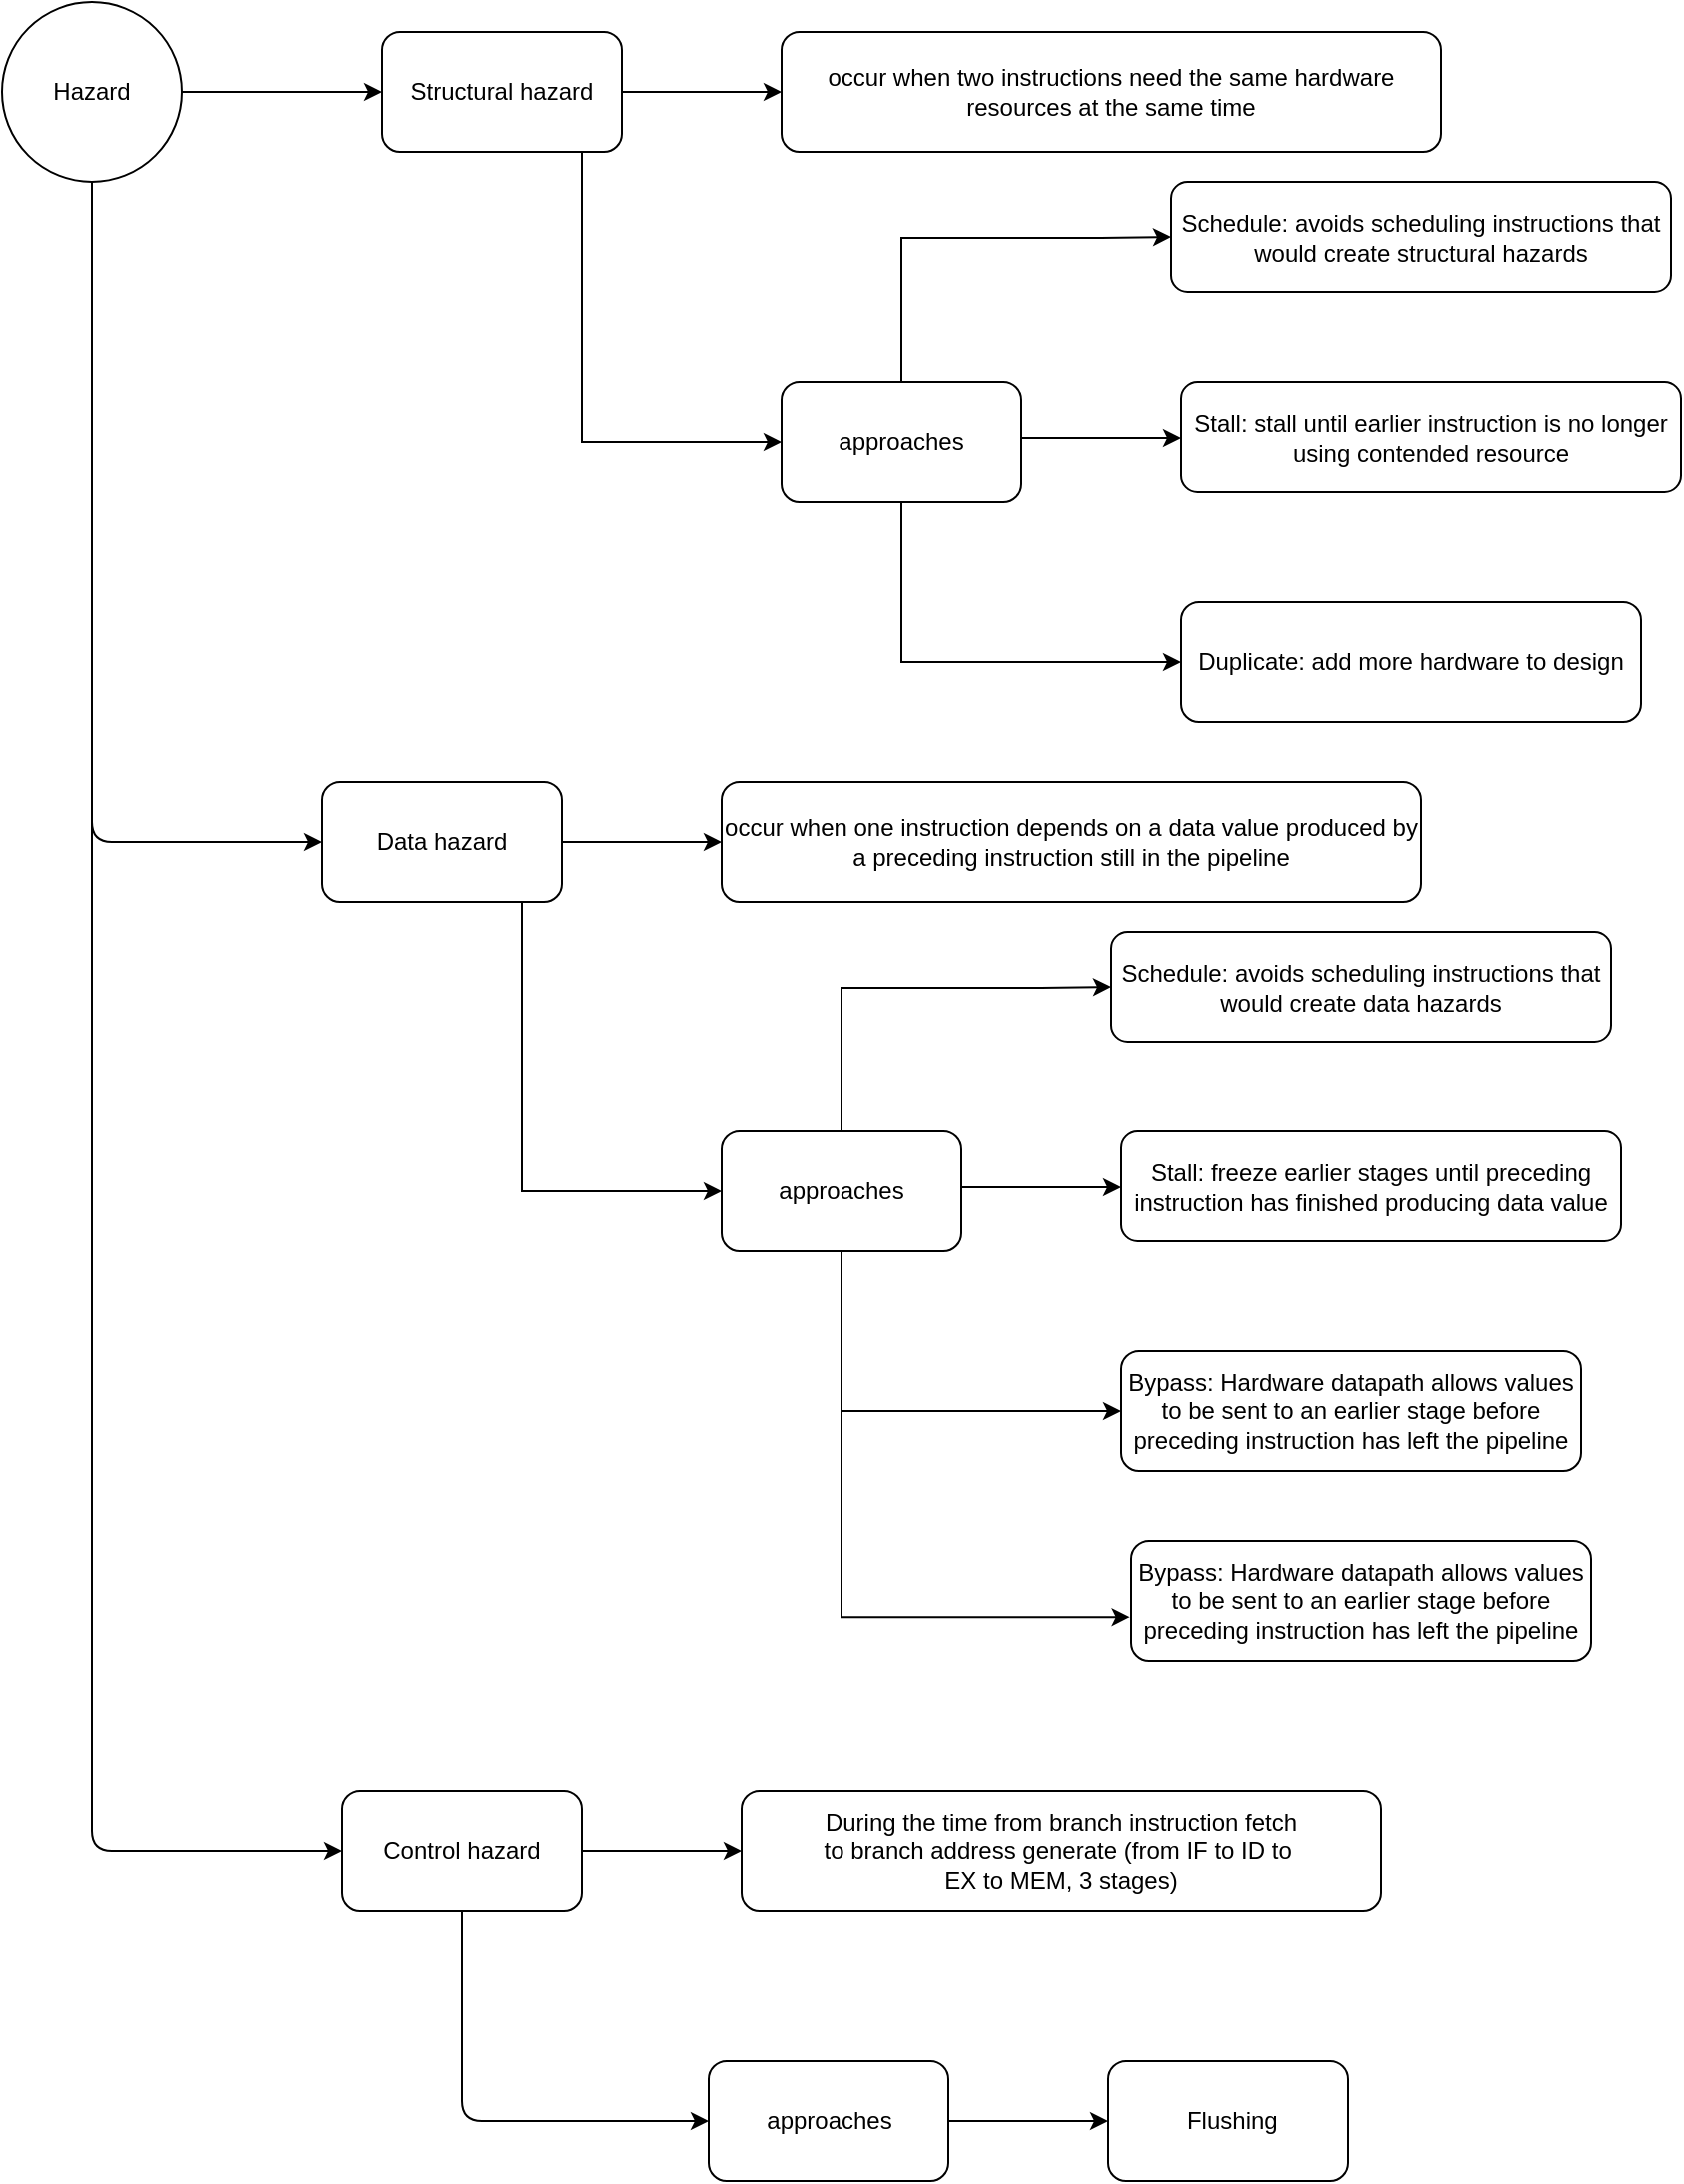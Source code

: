 <mxfile version="10.9.5" type="github"><diagram id="444OUWXSCvziTeL5vZmj" name="Page-1"><mxGraphModel dx="1108" dy="492" grid="1" gridSize="10" guides="1" tooltips="1" connect="1" arrows="1" fold="1" page="1" pageScale="1" pageWidth="827" pageHeight="1169" math="0" shadow="0"><root><mxCell id="0"/><mxCell id="1" parent="0"/><mxCell id="Fvy53myyJn30MOZkzEYp-1" value="Hazard" style="ellipse;whiteSpace=wrap;html=1;aspect=fixed;fontFamily=Helvetica;fontSize=12;fontColor=#000000;align=center;strokeColor=#000000;fillColor=#ffffff;" parent="1" vertex="1"><mxGeometry x="60" y="120" width="90" height="90" as="geometry"/></mxCell><mxCell id="Fvy53myyJn30MOZkzEYp-5" value="" style="edgeStyle=orthogonalEdgeStyle;rounded=0;orthogonalLoop=1;jettySize=auto;html=1;" parent="1" source="Fvy53myyJn30MOZkzEYp-3" target="Fvy53myyJn30MOZkzEYp-4" edge="1"><mxGeometry relative="1" as="geometry"/></mxCell><mxCell id="Fvy53myyJn30MOZkzEYp-7" value="" style="edgeStyle=orthogonalEdgeStyle;rounded=0;orthogonalLoop=1;jettySize=auto;html=1;" parent="1" source="Fvy53myyJn30MOZkzEYp-3" target="Fvy53myyJn30MOZkzEYp-6" edge="1"><mxGeometry relative="1" as="geometry"><Array as="points"><mxPoint x="350" y="340"/></Array></mxGeometry></mxCell><mxCell id="Fvy53myyJn30MOZkzEYp-3" value="Structural hazard" style="rounded=1;whiteSpace=wrap;html=1;" parent="1" vertex="1"><mxGeometry x="250" y="135" width="120" height="60" as="geometry"/></mxCell><mxCell id="Fvy53myyJn30MOZkzEYp-9" value="" style="edgeStyle=orthogonalEdgeStyle;rounded=0;orthogonalLoop=1;jettySize=auto;html=1;entryX=0;entryY=0.5;entryDx=0;entryDy=0;" parent="1" source="Fvy53myyJn30MOZkzEYp-6" target="Fvy53myyJn30MOZkzEYp-8" edge="1"><mxGeometry relative="1" as="geometry"><Array as="points"><mxPoint x="510" y="238"/><mxPoint x="610" y="238"/></Array></mxGeometry></mxCell><mxCell id="Fvy53myyJn30MOZkzEYp-13" value="" style="edgeStyle=orthogonalEdgeStyle;rounded=0;orthogonalLoop=1;jettySize=auto;html=1;" parent="1" source="Fvy53myyJn30MOZkzEYp-6" target="Fvy53myyJn30MOZkzEYp-12" edge="1"><mxGeometry relative="1" as="geometry"><Array as="points"><mxPoint x="510" y="450"/></Array></mxGeometry></mxCell><mxCell id="Fvy53myyJn30MOZkzEYp-6" value="approaches" style="rounded=1;whiteSpace=wrap;html=1;" parent="1" vertex="1"><mxGeometry x="450" y="310" width="120" height="60" as="geometry"/></mxCell><mxCell id="Fvy53myyJn30MOZkzEYp-12" value="Duplicate: add more hardware to design" style="rounded=1;whiteSpace=wrap;html=1;" parent="1" vertex="1"><mxGeometry x="650" y="420" width="230" height="60" as="geometry"/></mxCell><mxCell id="Fvy53myyJn30MOZkzEYp-11" value="" style="edgeStyle=orthogonalEdgeStyle;rounded=0;orthogonalLoop=1;jettySize=auto;html=1;exitX=1;exitY=0.5;exitDx=0;exitDy=0;" parent="1" source="Fvy53myyJn30MOZkzEYp-6" target="Fvy53myyJn30MOZkzEYp-10" edge="1"><mxGeometry relative="1" as="geometry"><Array as="points"><mxPoint x="570" y="338"/></Array></mxGeometry></mxCell><mxCell id="Fvy53myyJn30MOZkzEYp-8" value="Schedule: avoids scheduling instructions that would create structural hazards" style="rounded=1;whiteSpace=wrap;html=1;" parent="1" vertex="1"><mxGeometry x="645" y="210" width="250" height="55" as="geometry"/></mxCell><mxCell id="Fvy53myyJn30MOZkzEYp-10" value="Stall: stall until earlier instruction is no longer using contended resource" style="rounded=1;whiteSpace=wrap;html=1;" parent="1" vertex="1"><mxGeometry x="650" y="310" width="250" height="55" as="geometry"/></mxCell><mxCell id="Fvy53myyJn30MOZkzEYp-4" value="occur when two instructions need the same hardware resources at the same time" style="rounded=1;whiteSpace=wrap;html=1;" parent="1" vertex="1"><mxGeometry x="450" y="135" width="330" height="60" as="geometry"/></mxCell><mxCell id="Fvy53myyJn30MOZkzEYp-19" value="" style="endArrow=classic;html=1;exitX=1;exitY=0.5;exitDx=0;exitDy=0;entryX=0;entryY=0.5;entryDx=0;entryDy=0;" parent="1" source="Fvy53myyJn30MOZkzEYp-1" target="Fvy53myyJn30MOZkzEYp-3" edge="1"><mxGeometry width="50" height="50" relative="1" as="geometry"><mxPoint x="140" y="200" as="sourcePoint"/><mxPoint x="190" y="150" as="targetPoint"/></mxGeometry></mxCell><mxCell id="Fvy53myyJn30MOZkzEYp-20" value="" style="edgeStyle=orthogonalEdgeStyle;rounded=0;orthogonalLoop=1;jettySize=auto;html=1;" parent="1" source="Fvy53myyJn30MOZkzEYp-22" target="Fvy53myyJn30MOZkzEYp-30" edge="1"><mxGeometry relative="1" as="geometry"/></mxCell><mxCell id="Fvy53myyJn30MOZkzEYp-21" value="" style="edgeStyle=orthogonalEdgeStyle;rounded=0;orthogonalLoop=1;jettySize=auto;html=1;" parent="1" source="Fvy53myyJn30MOZkzEYp-22" target="Fvy53myyJn30MOZkzEYp-25" edge="1"><mxGeometry relative="1" as="geometry"><Array as="points"><mxPoint x="320" y="715"/></Array></mxGeometry></mxCell><mxCell id="Fvy53myyJn30MOZkzEYp-22" value="Data hazard" style="rounded=1;whiteSpace=wrap;html=1;" parent="1" vertex="1"><mxGeometry x="220" y="510" width="120" height="60" as="geometry"/></mxCell><mxCell id="Fvy53myyJn30MOZkzEYp-23" value="" style="edgeStyle=orthogonalEdgeStyle;rounded=0;orthogonalLoop=1;jettySize=auto;html=1;entryX=0;entryY=0.5;entryDx=0;entryDy=0;" parent="1" source="Fvy53myyJn30MOZkzEYp-25" target="Fvy53myyJn30MOZkzEYp-28" edge="1"><mxGeometry relative="1" as="geometry"><Array as="points"><mxPoint x="480" y="613"/><mxPoint x="580" y="613"/></Array></mxGeometry></mxCell><mxCell id="Fvy53myyJn30MOZkzEYp-24" value="" style="edgeStyle=orthogonalEdgeStyle;rounded=0;orthogonalLoop=1;jettySize=auto;html=1;" parent="1" source="Fvy53myyJn30MOZkzEYp-25" target="Fvy53myyJn30MOZkzEYp-26" edge="1"><mxGeometry relative="1" as="geometry"><Array as="points"><mxPoint x="480" y="825"/></Array></mxGeometry></mxCell><mxCell id="lghIXXLm-qVgYjg03ONC-2" style="edgeStyle=orthogonalEdgeStyle;rounded=0;orthogonalLoop=1;jettySize=auto;html=1;entryX=-0.003;entryY=0.635;entryDx=0;entryDy=0;entryPerimeter=0;" parent="1" source="Fvy53myyJn30MOZkzEYp-25" target="lghIXXLm-qVgYjg03ONC-1" edge="1"><mxGeometry relative="1" as="geometry"><Array as="points"><mxPoint x="480" y="928"/></Array></mxGeometry></mxCell><mxCell id="Fvy53myyJn30MOZkzEYp-25" value="approaches" style="rounded=1;whiteSpace=wrap;html=1;" parent="1" vertex="1"><mxGeometry x="420" y="685" width="120" height="60" as="geometry"/></mxCell><mxCell id="Fvy53myyJn30MOZkzEYp-26" value="Bypass: Hardware datapath allows values to be sent to an earlier stage before preceding instruction has left the pipeline" style="rounded=1;whiteSpace=wrap;html=1;" parent="1" vertex="1"><mxGeometry x="620" y="795" width="230" height="60" as="geometry"/></mxCell><mxCell id="Fvy53myyJn30MOZkzEYp-27" value="" style="edgeStyle=orthogonalEdgeStyle;rounded=0;orthogonalLoop=1;jettySize=auto;html=1;exitX=1;exitY=0.5;exitDx=0;exitDy=0;" parent="1" source="Fvy53myyJn30MOZkzEYp-25" target="Fvy53myyJn30MOZkzEYp-29" edge="1"><mxGeometry relative="1" as="geometry"><Array as="points"><mxPoint x="540" y="713"/></Array></mxGeometry></mxCell><mxCell id="Fvy53myyJn30MOZkzEYp-28" value="Schedule: avoids scheduling instructions that would create data hazards" style="rounded=1;whiteSpace=wrap;html=1;" parent="1" vertex="1"><mxGeometry x="615" y="585" width="250" height="55" as="geometry"/></mxCell><mxCell id="Fvy53myyJn30MOZkzEYp-29" value="Stall: freeze earlier stages until preceding instruction has finished producing data value" style="rounded=1;whiteSpace=wrap;html=1;" parent="1" vertex="1"><mxGeometry x="620" y="685" width="250" height="55" as="geometry"/></mxCell><mxCell id="Fvy53myyJn30MOZkzEYp-30" value="occur when one instruction depends on a data value produced by a preceding instruction still in the pipeline" style="rounded=1;whiteSpace=wrap;html=1;" parent="1" vertex="1"><mxGeometry x="420" y="510" width="350" height="60" as="geometry"/></mxCell><mxCell id="Fvy53myyJn30MOZkzEYp-31" value="" style="endArrow=classic;html=1;exitX=0.5;exitY=1;exitDx=0;exitDy=0;entryX=0;entryY=0.5;entryDx=0;entryDy=0;" parent="1" source="Fvy53myyJn30MOZkzEYp-1" target="Fvy53myyJn30MOZkzEYp-22" edge="1"><mxGeometry width="50" height="50" relative="1" as="geometry"><mxPoint x="90" y="330" as="sourcePoint"/><mxPoint x="140" y="280" as="targetPoint"/><Array as="points"><mxPoint x="105" y="540"/></Array></mxGeometry></mxCell><mxCell id="lghIXXLm-qVgYjg03ONC-1" value="Bypass: Hardware datapath allows values to be sent to an earlier stage before preceding instruction has left the pipeline" style="rounded=1;whiteSpace=wrap;html=1;" parent="1" vertex="1"><mxGeometry x="625" y="890" width="230" height="60" as="geometry"/></mxCell><mxCell id="JI-KMtG7b-R7Ea4J-B2s-4" value="" style="edgeStyle=orthogonalEdgeStyle;rounded=0;orthogonalLoop=1;jettySize=auto;html=1;" parent="1" source="JI-KMtG7b-R7Ea4J-B2s-1" target="JI-KMtG7b-R7Ea4J-B2s-3" edge="1"><mxGeometry relative="1" as="geometry"/></mxCell><mxCell id="JI-KMtG7b-R7Ea4J-B2s-1" value="Control hazard" style="rounded=1;whiteSpace=wrap;html=1;" parent="1" vertex="1"><mxGeometry x="230" y="1015" width="120" height="60" as="geometry"/></mxCell><mxCell id="JI-KMtG7b-R7Ea4J-B2s-3" value="&lt;div&gt;&amp;nbsp;During the time from branch instruction fetch&amp;nbsp;&lt;/div&gt;&lt;div&gt;to branch address generate (from IF to ID to&amp;nbsp;&lt;/div&gt;&lt;div&gt;EX to MEM, 3 stages)&lt;/div&gt;" style="rounded=1;whiteSpace=wrap;html=1;" parent="1" vertex="1"><mxGeometry x="430" y="1015" width="320" height="60" as="geometry"/></mxCell><mxCell id="JI-KMtG7b-R7Ea4J-B2s-2" value="" style="endArrow=classic;html=1;entryX=0;entryY=0.5;entryDx=0;entryDy=0;exitX=0.5;exitY=1;exitDx=0;exitDy=0;" parent="1" source="Fvy53myyJn30MOZkzEYp-1" target="JI-KMtG7b-R7Ea4J-B2s-1" edge="1"><mxGeometry width="50" height="50" relative="1" as="geometry"><mxPoint x="110" y="530" as="sourcePoint"/><mxPoint x="137.5" y="785" as="targetPoint"/><Array as="points"><mxPoint x="105" y="1045"/></Array></mxGeometry></mxCell><mxCell id="JI-KMtG7b-R7Ea4J-B2s-8" value="" style="edgeStyle=orthogonalEdgeStyle;rounded=0;orthogonalLoop=1;jettySize=auto;html=1;" parent="1" source="JI-KMtG7b-R7Ea4J-B2s-5" target="JI-KMtG7b-R7Ea4J-B2s-7" edge="1"><mxGeometry relative="1" as="geometry"/></mxCell><mxCell id="JI-KMtG7b-R7Ea4J-B2s-5" value="approaches" style="rounded=1;whiteSpace=wrap;html=1;" parent="1" vertex="1"><mxGeometry x="413.5" y="1150" width="120" height="60" as="geometry"/></mxCell><mxCell id="JI-KMtG7b-R7Ea4J-B2s-7" value="&amp;nbsp;Flushing" style="rounded=1;whiteSpace=wrap;html=1;" parent="1" vertex="1"><mxGeometry x="613.5" y="1150" width="120" height="60" as="geometry"/></mxCell><mxCell id="JI-KMtG7b-R7Ea4J-B2s-9" value="" style="endArrow=classic;html=1;entryX=0;entryY=0.5;entryDx=0;entryDy=0;exitX=0.5;exitY=1;exitDx=0;exitDy=0;" parent="1" source="JI-KMtG7b-R7Ea4J-B2s-1" target="JI-KMtG7b-R7Ea4J-B2s-5" edge="1"><mxGeometry width="50" height="50" relative="1" as="geometry"><mxPoint x="60" y="1280" as="sourcePoint"/><mxPoint x="110" y="1230" as="targetPoint"/><Array as="points"><mxPoint x="290" y="1180"/></Array></mxGeometry></mxCell></root></mxGraphModel></diagram><diagram id="W2txUV-It-cWoV1YUg5X" name="0: Song Player"><mxGraphModel dx="1847" dy="738" grid="1" gridSize="10" guides="1" tooltips="1" connect="1" arrows="1" fold="1" page="1" pageScale="1" pageWidth="827" pageHeight="1169" math="0" shadow="0"><root><mxCell id="G62INb8SMz4q-HwQukzS-0"/><mxCell id="G62INb8SMz4q-HwQukzS-1" parent="G62INb8SMz4q-HwQukzS-0"/><mxCell id="epJU50xQaRLbisFuBL7s-16" style="edgeStyle=none;rounded=0;orthogonalLoop=1;jettySize=auto;html=1;entryX=0.611;entryY=0;entryDx=0;entryDy=0;entryPerimeter=0;" edge="1" parent="G62INb8SMz4q-HwQukzS-1" source="epJU50xQaRLbisFuBL7s-0" target="epJU50xQaRLbisFuBL7s-5"><mxGeometry relative="1" as="geometry"/></mxCell><mxCell id="epJU50xQaRLbisFuBL7s-0" value="利用Mega32的定时器产生播放器需要的各种频率" style="rounded=1;whiteSpace=wrap;html=1;" vertex="1" parent="G62INb8SMz4q-HwQukzS-1"><mxGeometry x="248" y="260" width="150" height="60" as="geometry"/></mxCell><mxCell id="epJU50xQaRLbisFuBL7s-13" style="edgeStyle=none;rounded=0;orthogonalLoop=1;jettySize=auto;html=1;entryX=0.75;entryY=0;entryDx=0;entryDy=0;" edge="1" parent="G62INb8SMz4q-HwQukzS-1" source="epJU50xQaRLbisFuBL7s-1" target="epJU50xQaRLbisFuBL7s-4"><mxGeometry relative="1" as="geometry"/></mxCell><mxCell id="epJU50xQaRLbisFuBL7s-14" style="edgeStyle=none;rounded=0;orthogonalLoop=1;jettySize=auto;html=1;entryX=0.25;entryY=0;entryDx=0;entryDy=0;" edge="1" parent="G62INb8SMz4q-HwQukzS-1" source="epJU50xQaRLbisFuBL7s-1" target="epJU50xQaRLbisFuBL7s-0"><mxGeometry relative="1" as="geometry"/></mxCell><mxCell id="epJU50xQaRLbisFuBL7s-1" value="音乐播放功能" style="rounded=1;whiteSpace=wrap;html=1;" vertex="1" parent="G62INb8SMz4q-HwQukzS-1"><mxGeometry x="130" y="140" width="150" height="60" as="geometry"/></mxCell><mxCell id="epJU50xQaRLbisFuBL7s-20" style="edgeStyle=none;rounded=0;orthogonalLoop=1;jettySize=auto;html=1;" edge="1" parent="G62INb8SMz4q-HwQukzS-1" source="epJU50xQaRLbisFuBL7s-2" target="epJU50xQaRLbisFuBL7s-7"><mxGeometry relative="1" as="geometry"/></mxCell><mxCell id="epJU50xQaRLbisFuBL7s-2" value="音乐调速功能" style="rounded=1;whiteSpace=wrap;html=1;" vertex="1" parent="G62INb8SMz4q-HwQukzS-1"><mxGeometry x="525" y="140" width="150" height="60" as="geometry"/></mxCell><mxCell id="epJU50xQaRLbisFuBL7s-11" style="rounded=0;orthogonalLoop=1;jettySize=auto;html=1;" edge="1" parent="G62INb8SMz4q-HwQukzS-1" source="epJU50xQaRLbisFuBL7s-3" target="epJU50xQaRLbisFuBL7s-1"><mxGeometry relative="1" as="geometry"/></mxCell><mxCell id="epJU50xQaRLbisFuBL7s-12" style="edgeStyle=none;rounded=0;orthogonalLoop=1;jettySize=auto;html=1;entryX=0.25;entryY=0;entryDx=0;entryDy=0;" edge="1" parent="G62INb8SMz4q-HwQukzS-1" source="epJU50xQaRLbisFuBL7s-3" target="epJU50xQaRLbisFuBL7s-2"><mxGeometry relative="1" as="geometry"/></mxCell><mxCell id="epJU50xQaRLbisFuBL7s-3" value="&lt;span style=&quot;font-size: 10.5pt&quot;&gt;可预先调速的音乐播放器&lt;/span&gt;" style="rounded=1;whiteSpace=wrap;html=1;" vertex="1" parent="G62INb8SMz4q-HwQukzS-1"><mxGeometry x="320" y="10" width="180" height="60" as="geometry"/></mxCell><mxCell id="epJU50xQaRLbisFuBL7s-15" style="edgeStyle=none;rounded=0;orthogonalLoop=1;jettySize=auto;html=1;entryX=0.444;entryY=0;entryDx=0;entryDy=0;entryPerimeter=0;" edge="1" parent="G62INb8SMz4q-HwQukzS-1" source="epJU50xQaRLbisFuBL7s-4" target="epJU50xQaRLbisFuBL7s-5"><mxGeometry relative="1" as="geometry"/></mxCell><mxCell id="epJU50xQaRLbisFuBL7s-4" value="找到乐曲的简谱" style="rounded=1;whiteSpace=wrap;html=1;" vertex="1" parent="G62INb8SMz4q-HwQukzS-1"><mxGeometry x="20" y="260" width="150" height="60" as="geometry"/></mxCell><mxCell id="epJU50xQaRLbisFuBL7s-17" style="edgeStyle=none;rounded=0;orthogonalLoop=1;jettySize=auto;html=1;" edge="1" parent="G62INb8SMz4q-HwQukzS-1" source="epJU50xQaRLbisFuBL7s-5" target="epJU50xQaRLbisFuBL7s-6"><mxGeometry relative="1" as="geometry"/></mxCell><mxCell id="epJU50xQaRLbisFuBL7s-5" value="编写乐曲对应的音符、节拍数组" style="rounded=1;whiteSpace=wrap;html=1;" vertex="1" parent="G62INb8SMz4q-HwQukzS-1"><mxGeometry x="115" y="385" width="180" height="60" as="geometry"/></mxCell><mxCell id="epJU50xQaRLbisFuBL7s-18" style="edgeStyle=none;rounded=0;orthogonalLoop=1;jettySize=auto;html=1;entryX=0.5;entryY=0;entryDx=0;entryDy=0;" edge="1" parent="G62INb8SMz4q-HwQukzS-1" source="epJU50xQaRLbisFuBL7s-6" target="epJU50xQaRLbisFuBL7s-9"><mxGeometry relative="1" as="geometry"/></mxCell><mxCell id="epJU50xQaRLbisFuBL7s-6" value="编写播放函数" style="rounded=1;whiteSpace=wrap;html=1;" vertex="1" parent="G62INb8SMz4q-HwQukzS-1"><mxGeometry x="115" y="507.5" width="180" height="60" as="geometry"/></mxCell><mxCell id="epJU50xQaRLbisFuBL7s-21" style="edgeStyle=none;rounded=0;orthogonalLoop=1;jettySize=auto;html=1;" edge="1" parent="G62INb8SMz4q-HwQukzS-1" source="epJU50xQaRLbisFuBL7s-7" target="epJU50xQaRLbisFuBL7s-8"><mxGeometry relative="1" as="geometry"/></mxCell><mxCell id="epJU50xQaRLbisFuBL7s-7" value="利用PA0的电压输入作为调速参考" style="rounded=1;whiteSpace=wrap;html=1;" vertex="1" parent="G62INb8SMz4q-HwQukzS-1"><mxGeometry x="500" y="310" width="200" height="60" as="geometry"/></mxCell><mxCell id="epJU50xQaRLbisFuBL7s-19" style="edgeStyle=none;rounded=0;orthogonalLoop=1;jettySize=auto;html=1;entryX=0.5;entryY=0;entryDx=0;entryDy=0;" edge="1" parent="G62INb8SMz4q-HwQukzS-1" source="epJU50xQaRLbisFuBL7s-8" target="epJU50xQaRLbisFuBL7s-9"><mxGeometry relative="1" as="geometry"/></mxCell><mxCell id="epJU50xQaRLbisFuBL7s-8" value="通过Mega32的ADC采样PA0电压&lt;br&gt;(0-5V)" style="rounded=1;whiteSpace=wrap;html=1;" vertex="1" parent="G62INb8SMz4q-HwQukzS-1"><mxGeometry x="500" y="450" width="200" height="60" as="geometry"/></mxCell><mxCell id="epJU50xQaRLbisFuBL7s-9" value="根据ADC采样的电压值对播放函数进行控制，实现音乐预调速" style="rounded=1;whiteSpace=wrap;html=1;" vertex="1" parent="G62INb8SMz4q-HwQukzS-1"><mxGeometry x="310" y="630" width="200" height="60" as="geometry"/></mxCell></root></mxGraphModel></diagram><diagram id="UChpMIMs3c6s6lrQslOp" name="4: LCD dancing!"><mxGraphModel dx="1108" dy="443" grid="1" gridSize="10" guides="1" tooltips="1" connect="1" arrows="1" fold="1" page="1" pageScale="1" pageWidth="827" pageHeight="1169" math="0" shadow="0"><root><mxCell id="6VRDVXr3qSAs88nbiv8u-0"/><mxCell id="6VRDVXr3qSAs88nbiv8u-1" parent="6VRDVXr3qSAs88nbiv8u-0"/><mxCell id="K8UmN_V1n8uuP-SFJJee-2" value="" style="edgeStyle=none;rounded=0;orthogonalLoop=1;jettySize=auto;html=1;" edge="1" parent="6VRDVXr3qSAs88nbiv8u-1" source="K8UmN_V1n8uuP-SFJJee-0" target="K8UmN_V1n8uuP-SFJJee-1"><mxGeometry relative="1" as="geometry"/></mxCell><mxCell id="K8UmN_V1n8uuP-SFJJee-0" value="设计LCD的字符(5x8)" style="rounded=1;whiteSpace=wrap;html=1;" vertex="1" parent="6VRDVXr3qSAs88nbiv8u-1"><mxGeometry x="353" y="60" width="120" height="60" as="geometry"/></mxCell><mxCell id="K8UmN_V1n8uuP-SFJJee-4" value="" style="edgeStyle=none;rounded=0;orthogonalLoop=1;jettySize=auto;html=1;" edge="1" parent="6VRDVXr3qSAs88nbiv8u-1" source="K8UmN_V1n8uuP-SFJJee-1" target="K8UmN_V1n8uuP-SFJJee-3"><mxGeometry relative="1" as="geometry"/></mxCell><mxCell id="K8UmN_V1n8uuP-SFJJee-1" value="将设计好的字符写入LCD1602的RAM种" style="rounded=1;whiteSpace=wrap;html=1;" vertex="1" parent="6VRDVXr3qSAs88nbiv8u-1"><mxGeometry x="353" y="200" width="120" height="60" as="geometry"/></mxCell><mxCell id="K8UmN_V1n8uuP-SFJJee-3" value="按特定顺序将设计的字符显示出来，实现LCD动画" style="rounded=1;whiteSpace=wrap;html=1;" vertex="1" parent="6VRDVXr3qSAs88nbiv8u-1"><mxGeometry x="333" y="340" width="160" height="60" as="geometry"/></mxCell></root></mxGraphModel></diagram></mxfile>